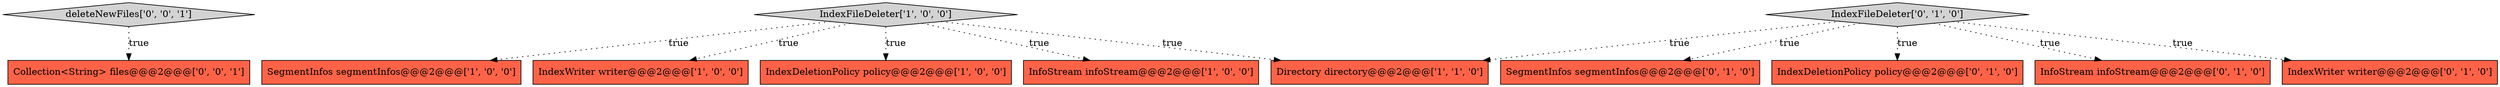 digraph {
12 [style = filled, label = "Collection<String> files@@@2@@@['0', '0', '1']", fillcolor = tomato, shape = box image = "AAA0AAABBB3BBB"];
3 [style = filled, label = "SegmentInfos segmentInfos@@@2@@@['1', '0', '0']", fillcolor = tomato, shape = box image = "AAA0AAABBB1BBB"];
1 [style = filled, label = "IndexWriter writer@@@2@@@['1', '0', '0']", fillcolor = tomato, shape = box image = "AAA0AAABBB1BBB"];
2 [style = filled, label = "IndexDeletionPolicy policy@@@2@@@['1', '0', '0']", fillcolor = tomato, shape = box image = "AAA0AAABBB1BBB"];
7 [style = filled, label = "SegmentInfos segmentInfos@@@2@@@['0', '1', '0']", fillcolor = tomato, shape = box image = "AAA0AAABBB2BBB"];
9 [style = filled, label = "IndexDeletionPolicy policy@@@2@@@['0', '1', '0']", fillcolor = tomato, shape = box image = "AAA0AAABBB2BBB"];
5 [style = filled, label = "IndexFileDeleter['1', '0', '0']", fillcolor = lightgray, shape = diamond image = "AAA0AAABBB1BBB"];
10 [style = filled, label = "InfoStream infoStream@@@2@@@['0', '1', '0']", fillcolor = tomato, shape = box image = "AAA0AAABBB2BBB"];
4 [style = filled, label = "Directory directory@@@2@@@['1', '1', '0']", fillcolor = tomato, shape = box image = "AAA0AAABBB1BBB"];
6 [style = filled, label = "IndexFileDeleter['0', '1', '0']", fillcolor = lightgray, shape = diamond image = "AAA0AAABBB2BBB"];
0 [style = filled, label = "InfoStream infoStream@@@2@@@['1', '0', '0']", fillcolor = tomato, shape = box image = "AAA0AAABBB1BBB"];
11 [style = filled, label = "deleteNewFiles['0', '0', '1']", fillcolor = lightgray, shape = diamond image = "AAA0AAABBB3BBB"];
8 [style = filled, label = "IndexWriter writer@@@2@@@['0', '1', '0']", fillcolor = tomato, shape = box image = "AAA0AAABBB2BBB"];
6->9 [style = dotted, label="true"];
5->0 [style = dotted, label="true"];
6->4 [style = dotted, label="true"];
6->8 [style = dotted, label="true"];
5->1 [style = dotted, label="true"];
5->4 [style = dotted, label="true"];
6->10 [style = dotted, label="true"];
11->12 [style = dotted, label="true"];
5->2 [style = dotted, label="true"];
6->7 [style = dotted, label="true"];
5->3 [style = dotted, label="true"];
}

